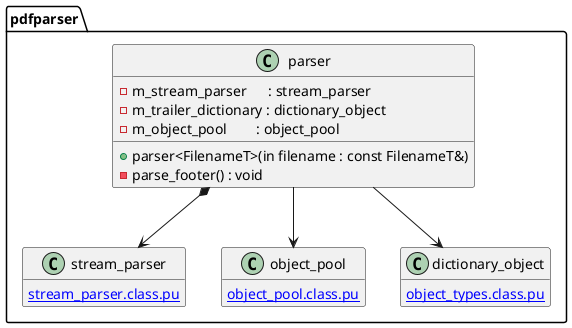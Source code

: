@startuml parser
hide empty members
namespace pdfparser {
class parser {
	-m_stream_parser      : stream_parser
	-m_trailer_dictionary : dictionary_object
	-m_object_pool        : object_pool

	+parser<FilenameT>(in filename : const FilenameT&)
	-parse_footer() : void
}
parser *--> stream_parser
parser --> object_pool
parser --> dictionary_object

class stream_parser {
	[[stream_parser.class.pu]]
}
class object_pool {
	[[object_pool.class.pu]]
}
class dictionary_object {
	[[object_types.class.pu]]
}
@enduml
